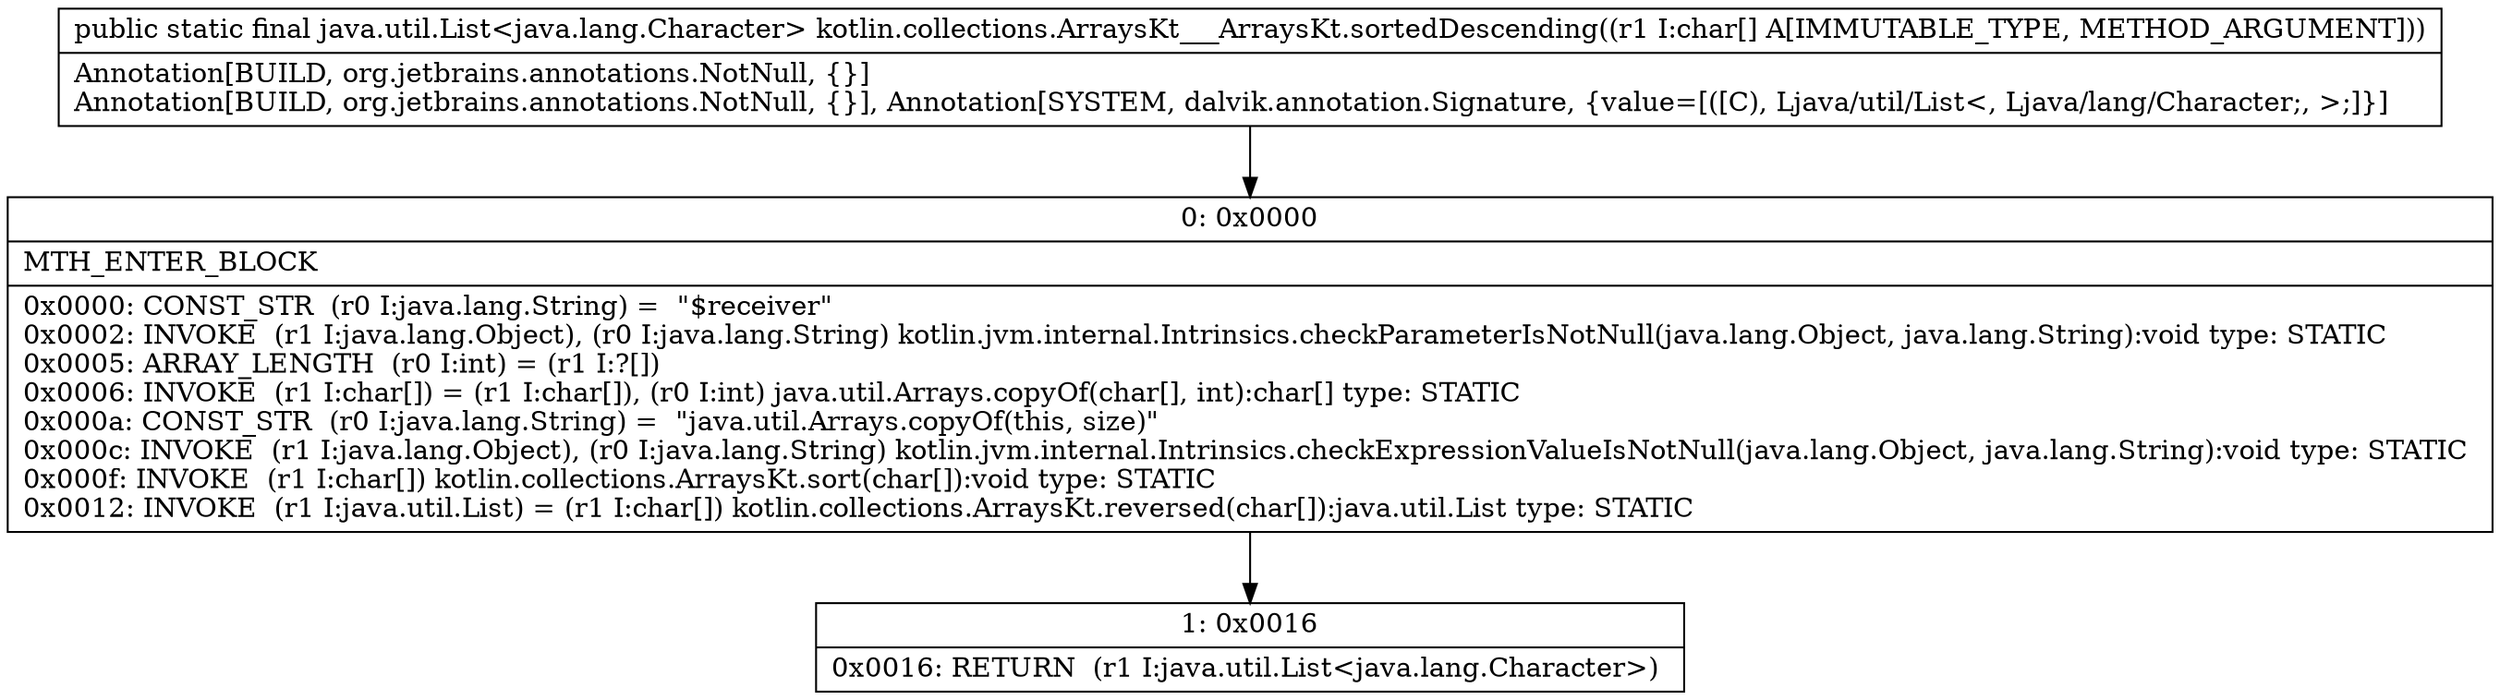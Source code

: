 digraph "CFG forkotlin.collections.ArraysKt___ArraysKt.sortedDescending([C)Ljava\/util\/List;" {
Node_0 [shape=record,label="{0\:\ 0x0000|MTH_ENTER_BLOCK\l|0x0000: CONST_STR  (r0 I:java.lang.String) =  \"$receiver\" \l0x0002: INVOKE  (r1 I:java.lang.Object), (r0 I:java.lang.String) kotlin.jvm.internal.Intrinsics.checkParameterIsNotNull(java.lang.Object, java.lang.String):void type: STATIC \l0x0005: ARRAY_LENGTH  (r0 I:int) = (r1 I:?[]) \l0x0006: INVOKE  (r1 I:char[]) = (r1 I:char[]), (r0 I:int) java.util.Arrays.copyOf(char[], int):char[] type: STATIC \l0x000a: CONST_STR  (r0 I:java.lang.String) =  \"java.util.Arrays.copyOf(this, size)\" \l0x000c: INVOKE  (r1 I:java.lang.Object), (r0 I:java.lang.String) kotlin.jvm.internal.Intrinsics.checkExpressionValueIsNotNull(java.lang.Object, java.lang.String):void type: STATIC \l0x000f: INVOKE  (r1 I:char[]) kotlin.collections.ArraysKt.sort(char[]):void type: STATIC \l0x0012: INVOKE  (r1 I:java.util.List) = (r1 I:char[]) kotlin.collections.ArraysKt.reversed(char[]):java.util.List type: STATIC \l}"];
Node_1 [shape=record,label="{1\:\ 0x0016|0x0016: RETURN  (r1 I:java.util.List\<java.lang.Character\>) \l}"];
MethodNode[shape=record,label="{public static final java.util.List\<java.lang.Character\> kotlin.collections.ArraysKt___ArraysKt.sortedDescending((r1 I:char[] A[IMMUTABLE_TYPE, METHOD_ARGUMENT]))  | Annotation[BUILD, org.jetbrains.annotations.NotNull, \{\}]\lAnnotation[BUILD, org.jetbrains.annotations.NotNull, \{\}], Annotation[SYSTEM, dalvik.annotation.Signature, \{value=[([C), Ljava\/util\/List\<, Ljava\/lang\/Character;, \>;]\}]\l}"];
MethodNode -> Node_0;
Node_0 -> Node_1;
}

